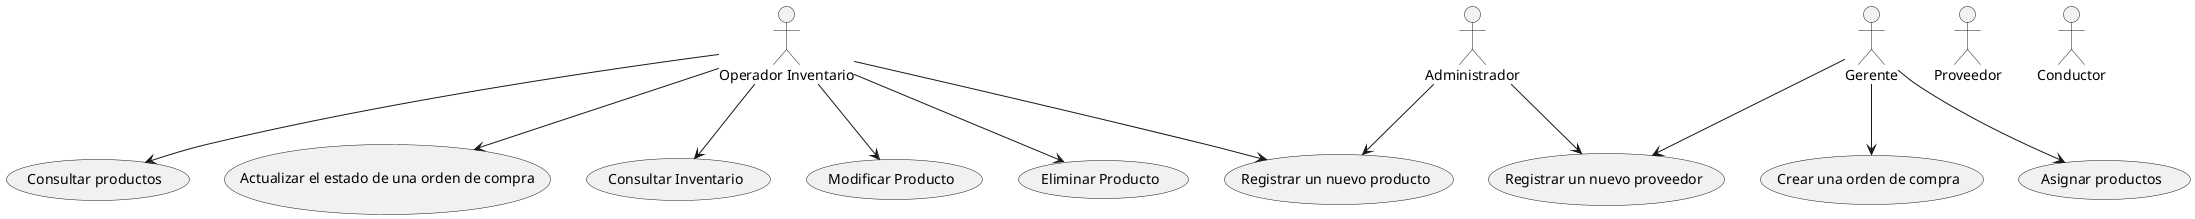 @startuml 
:Operador Inventario: as Operador
Operador --> (Registrar un nuevo producto)
Operador --> (Consultar productos)
Operador --> (Actualizar el estado de una orden de compra)
Operador --> (Consultar Inventario)
Operador --> (Modificar Producto)
Operador --> (Eliminar Producto)

:Administrador:
Administrador --> (Registrar un nuevo producto)
Administrador --> (Registrar un nuevo proveedor)

Gerente --> (Registrar un nuevo proveedor)
Gerente --> (Crear una orden de compra)
Gerente --> (Asignar productos)

:Proveedor:
:Conductor:

@enduml
